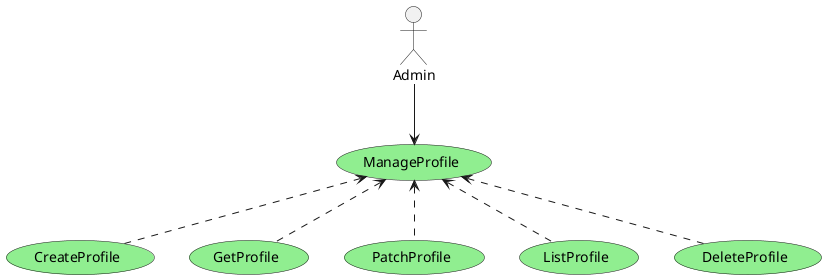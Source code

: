 @startuml Use Case

actor Admin

usecase ManageProfile #LightGreen
usecase CreateProfile #LightGreen
usecase GetProfile #LightGreen
usecase PatchProfile #LightGreen
usecase ListProfile #LightGreen
usecase DeleteProfile #LightGreen

Admin --> (ManageProfile) 
(ManageProfile) <.d. (CreateProfile) 
(ManageProfile) <.d. (PatchProfile) 
(ManageProfile) <.d. (DeleteProfile) 
(ManageProfile) <.d. (ListProfile) 
(ManageProfile) <.d. (GetProfile) 

@enduml